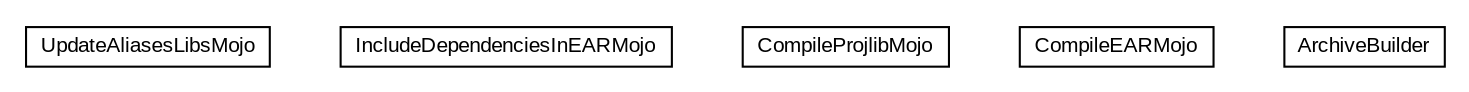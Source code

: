 #!/usr/local/bin/dot
#
# Class diagram 
# Generated by UMLGraph version R5_6-24-gf6e263 (http://www.umlgraph.org/)
#

digraph G {
	edge [fontname="arial",fontsize=10,labelfontname="arial",labelfontsize=10];
	node [fontname="arial",fontsize=10,shape=plaintext];
	nodesep=0.25;
	ranksep=0.5;
	// fr.fastconnect.factory.tibco.bw.maven.compile.UpdateAliasesLibsMojo
	c192 [label=<<table title="fr.fastconnect.factory.tibco.bw.maven.compile.UpdateAliasesLibsMojo" border="0" cellborder="1" cellspacing="0" cellpadding="2" port="p" href="./UpdateAliasesLibsMojo.html">
		<tr><td><table border="0" cellspacing="0" cellpadding="1">
<tr><td align="center" balign="center"> UpdateAliasesLibsMojo </td></tr>
		</table></td></tr>
		</table>>, URL="./UpdateAliasesLibsMojo.html", fontname="arial", fontcolor="black", fontsize=10.0];
	// fr.fastconnect.factory.tibco.bw.maven.compile.IncludeDependenciesInEARMojo
	c193 [label=<<table title="fr.fastconnect.factory.tibco.bw.maven.compile.IncludeDependenciesInEARMojo" border="0" cellborder="1" cellspacing="0" cellpadding="2" port="p" href="./IncludeDependenciesInEARMojo.html">
		<tr><td><table border="0" cellspacing="0" cellpadding="1">
<tr><td align="center" balign="center"> IncludeDependenciesInEARMojo </td></tr>
		</table></td></tr>
		</table>>, URL="./IncludeDependenciesInEARMojo.html", fontname="arial", fontcolor="black", fontsize=10.0];
	// fr.fastconnect.factory.tibco.bw.maven.compile.CompileProjlibMojo
	c194 [label=<<table title="fr.fastconnect.factory.tibco.bw.maven.compile.CompileProjlibMojo" border="0" cellborder="1" cellspacing="0" cellpadding="2" port="p" href="./CompileProjlibMojo.html">
		<tr><td><table border="0" cellspacing="0" cellpadding="1">
<tr><td align="center" balign="center"> CompileProjlibMojo </td></tr>
		</table></td></tr>
		</table>>, URL="./CompileProjlibMojo.html", fontname="arial", fontcolor="black", fontsize=10.0];
	// fr.fastconnect.factory.tibco.bw.maven.compile.CompileEARMojo
	c195 [label=<<table title="fr.fastconnect.factory.tibco.bw.maven.compile.CompileEARMojo" border="0" cellborder="1" cellspacing="0" cellpadding="2" port="p" href="./CompileEARMojo.html">
		<tr><td><table border="0" cellspacing="0" cellpadding="1">
<tr><td align="center" balign="center"> CompileEARMojo </td></tr>
		</table></td></tr>
		</table>>, URL="./CompileEARMojo.html", fontname="arial", fontcolor="black", fontsize=10.0];
	// fr.fastconnect.factory.tibco.bw.maven.compile.ArchiveBuilder
	c196 [label=<<table title="fr.fastconnect.factory.tibco.bw.maven.compile.ArchiveBuilder" border="0" cellborder="1" cellspacing="0" cellpadding="2" port="p" href="./ArchiveBuilder.html">
		<tr><td><table border="0" cellspacing="0" cellpadding="1">
<tr><td align="center" balign="center"> ArchiveBuilder </td></tr>
		</table></td></tr>
		</table>>, URL="./ArchiveBuilder.html", fontname="arial", fontcolor="black", fontsize=10.0];
}

